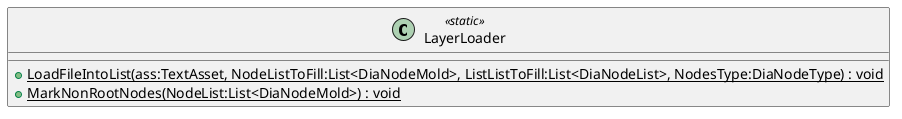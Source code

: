 @startuml
class LayerLoader <<static>> {
    + {static} LoadFileIntoList(ass:TextAsset, NodeListToFill:List<DiaNodeMold>, ListListToFill:List<DiaNodeList>, NodesType:DiaNodeType) : void
    + {static} MarkNonRootNodes(NodeList:List<DiaNodeMold>) : void
}
@enduml
